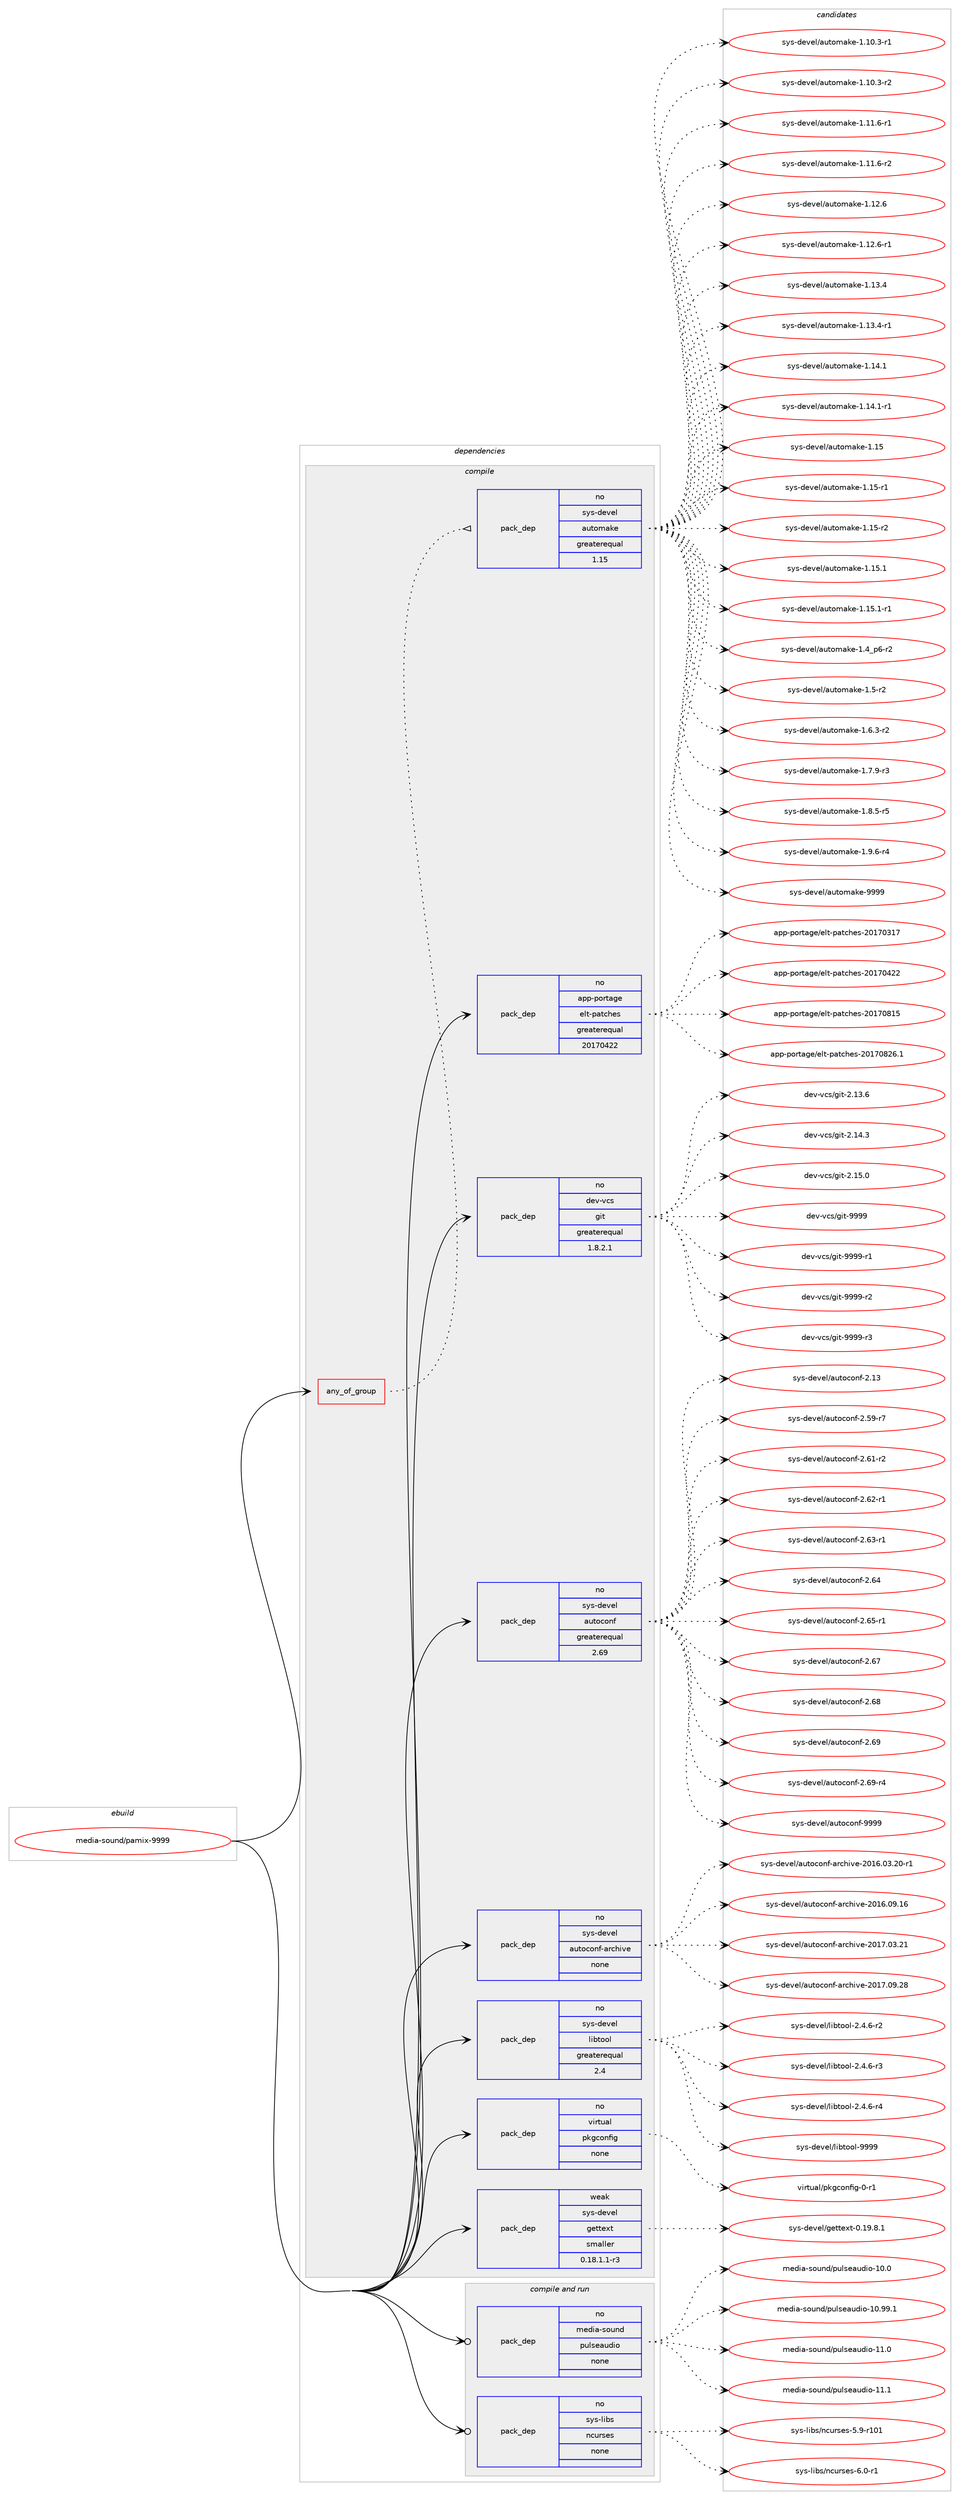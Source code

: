 digraph prolog {

# *************
# Graph options
# *************

newrank=true;
concentrate=true;
compound=true;
graph [rankdir=LR,fontname=Helvetica,fontsize=10,ranksep=1.5];#, ranksep=2.5, nodesep=0.2];
edge  [arrowhead=vee];
node  [fontname=Helvetica,fontsize=10];

# **********
# The ebuild
# **********

subgraph cluster_leftcol {
color=gray;
rank=same;
label=<<i>ebuild</i>>;
id [label="media-sound/pamix-9999", color=red, width=4, href="../media-sound/pamix-9999.svg"];
}

# ****************
# The dependencies
# ****************

subgraph cluster_midcol {
color=gray;
label=<<i>dependencies</i>>;
subgraph cluster_compile {
fillcolor="#eeeeee";
style=filled;
label=<<i>compile</i>>;
subgraph any6051 {
dependency384636 [label=<<TABLE BORDER="0" CELLBORDER="1" CELLSPACING="0" CELLPADDING="4"><TR><TD CELLPADDING="10">any_of_group</TD></TR></TABLE>>, shape=none, color=red];subgraph pack284054 {
dependency384637 [label=<<TABLE BORDER="0" CELLBORDER="1" CELLSPACING="0" CELLPADDING="4" WIDTH="220"><TR><TD ROWSPAN="6" CELLPADDING="30">pack_dep</TD></TR><TR><TD WIDTH="110">no</TD></TR><TR><TD>sys-devel</TD></TR><TR><TD>automake</TD></TR><TR><TD>greaterequal</TD></TR><TR><TD>1.15</TD></TR></TABLE>>, shape=none, color=blue];
}
dependency384636:e -> dependency384637:w [weight=20,style="dotted",arrowhead="oinv"];
}
id:e -> dependency384636:w [weight=20,style="solid",arrowhead="vee"];
subgraph pack284055 {
dependency384638 [label=<<TABLE BORDER="0" CELLBORDER="1" CELLSPACING="0" CELLPADDING="4" WIDTH="220"><TR><TD ROWSPAN="6" CELLPADDING="30">pack_dep</TD></TR><TR><TD WIDTH="110">no</TD></TR><TR><TD>app-portage</TD></TR><TR><TD>elt-patches</TD></TR><TR><TD>greaterequal</TD></TR><TR><TD>20170422</TD></TR></TABLE>>, shape=none, color=blue];
}
id:e -> dependency384638:w [weight=20,style="solid",arrowhead="vee"];
subgraph pack284056 {
dependency384639 [label=<<TABLE BORDER="0" CELLBORDER="1" CELLSPACING="0" CELLPADDING="4" WIDTH="220"><TR><TD ROWSPAN="6" CELLPADDING="30">pack_dep</TD></TR><TR><TD WIDTH="110">no</TD></TR><TR><TD>dev-vcs</TD></TR><TR><TD>git</TD></TR><TR><TD>greaterequal</TD></TR><TR><TD>1.8.2.1</TD></TR></TABLE>>, shape=none, color=blue];
}
id:e -> dependency384639:w [weight=20,style="solid",arrowhead="vee"];
subgraph pack284057 {
dependency384640 [label=<<TABLE BORDER="0" CELLBORDER="1" CELLSPACING="0" CELLPADDING="4" WIDTH="220"><TR><TD ROWSPAN="6" CELLPADDING="30">pack_dep</TD></TR><TR><TD WIDTH="110">no</TD></TR><TR><TD>sys-devel</TD></TR><TR><TD>autoconf</TD></TR><TR><TD>greaterequal</TD></TR><TR><TD>2.69</TD></TR></TABLE>>, shape=none, color=blue];
}
id:e -> dependency384640:w [weight=20,style="solid",arrowhead="vee"];
subgraph pack284058 {
dependency384641 [label=<<TABLE BORDER="0" CELLBORDER="1" CELLSPACING="0" CELLPADDING="4" WIDTH="220"><TR><TD ROWSPAN="6" CELLPADDING="30">pack_dep</TD></TR><TR><TD WIDTH="110">no</TD></TR><TR><TD>sys-devel</TD></TR><TR><TD>autoconf-archive</TD></TR><TR><TD>none</TD></TR><TR><TD></TD></TR></TABLE>>, shape=none, color=blue];
}
id:e -> dependency384641:w [weight=20,style="solid",arrowhead="vee"];
subgraph pack284059 {
dependency384642 [label=<<TABLE BORDER="0" CELLBORDER="1" CELLSPACING="0" CELLPADDING="4" WIDTH="220"><TR><TD ROWSPAN="6" CELLPADDING="30">pack_dep</TD></TR><TR><TD WIDTH="110">no</TD></TR><TR><TD>sys-devel</TD></TR><TR><TD>libtool</TD></TR><TR><TD>greaterequal</TD></TR><TR><TD>2.4</TD></TR></TABLE>>, shape=none, color=blue];
}
id:e -> dependency384642:w [weight=20,style="solid",arrowhead="vee"];
subgraph pack284060 {
dependency384643 [label=<<TABLE BORDER="0" CELLBORDER="1" CELLSPACING="0" CELLPADDING="4" WIDTH="220"><TR><TD ROWSPAN="6" CELLPADDING="30">pack_dep</TD></TR><TR><TD WIDTH="110">no</TD></TR><TR><TD>virtual</TD></TR><TR><TD>pkgconfig</TD></TR><TR><TD>none</TD></TR><TR><TD></TD></TR></TABLE>>, shape=none, color=blue];
}
id:e -> dependency384643:w [weight=20,style="solid",arrowhead="vee"];
subgraph pack284061 {
dependency384644 [label=<<TABLE BORDER="0" CELLBORDER="1" CELLSPACING="0" CELLPADDING="4" WIDTH="220"><TR><TD ROWSPAN="6" CELLPADDING="30">pack_dep</TD></TR><TR><TD WIDTH="110">weak</TD></TR><TR><TD>sys-devel</TD></TR><TR><TD>gettext</TD></TR><TR><TD>smaller</TD></TR><TR><TD>0.18.1.1-r3</TD></TR></TABLE>>, shape=none, color=blue];
}
id:e -> dependency384644:w [weight=20,style="solid",arrowhead="vee"];
}
subgraph cluster_compileandrun {
fillcolor="#eeeeee";
style=filled;
label=<<i>compile and run</i>>;
subgraph pack284062 {
dependency384645 [label=<<TABLE BORDER="0" CELLBORDER="1" CELLSPACING="0" CELLPADDING="4" WIDTH="220"><TR><TD ROWSPAN="6" CELLPADDING="30">pack_dep</TD></TR><TR><TD WIDTH="110">no</TD></TR><TR><TD>media-sound</TD></TR><TR><TD>pulseaudio</TD></TR><TR><TD>none</TD></TR><TR><TD></TD></TR></TABLE>>, shape=none, color=blue];
}
id:e -> dependency384645:w [weight=20,style="solid",arrowhead="odotvee"];
subgraph pack284063 {
dependency384646 [label=<<TABLE BORDER="0" CELLBORDER="1" CELLSPACING="0" CELLPADDING="4" WIDTH="220"><TR><TD ROWSPAN="6" CELLPADDING="30">pack_dep</TD></TR><TR><TD WIDTH="110">no</TD></TR><TR><TD>sys-libs</TD></TR><TR><TD>ncurses</TD></TR><TR><TD>none</TD></TR><TR><TD></TD></TR></TABLE>>, shape=none, color=blue];
}
id:e -> dependency384646:w [weight=20,style="solid",arrowhead="odotvee"];
}
subgraph cluster_run {
fillcolor="#eeeeee";
style=filled;
label=<<i>run</i>>;
}
}

# **************
# The candidates
# **************

subgraph cluster_choices {
rank=same;
color=gray;
label=<<i>candidates</i>>;

subgraph choice284054 {
color=black;
nodesep=1;
choice11512111545100101118101108479711711611110997107101454946494846514511449 [label="sys-devel/automake-1.10.3-r1", color=red, width=4,href="../sys-devel/automake-1.10.3-r1.svg"];
choice11512111545100101118101108479711711611110997107101454946494846514511450 [label="sys-devel/automake-1.10.3-r2", color=red, width=4,href="../sys-devel/automake-1.10.3-r2.svg"];
choice11512111545100101118101108479711711611110997107101454946494946544511449 [label="sys-devel/automake-1.11.6-r1", color=red, width=4,href="../sys-devel/automake-1.11.6-r1.svg"];
choice11512111545100101118101108479711711611110997107101454946494946544511450 [label="sys-devel/automake-1.11.6-r2", color=red, width=4,href="../sys-devel/automake-1.11.6-r2.svg"];
choice1151211154510010111810110847971171161111099710710145494649504654 [label="sys-devel/automake-1.12.6", color=red, width=4,href="../sys-devel/automake-1.12.6.svg"];
choice11512111545100101118101108479711711611110997107101454946495046544511449 [label="sys-devel/automake-1.12.6-r1", color=red, width=4,href="../sys-devel/automake-1.12.6-r1.svg"];
choice1151211154510010111810110847971171161111099710710145494649514652 [label="sys-devel/automake-1.13.4", color=red, width=4,href="../sys-devel/automake-1.13.4.svg"];
choice11512111545100101118101108479711711611110997107101454946495146524511449 [label="sys-devel/automake-1.13.4-r1", color=red, width=4,href="../sys-devel/automake-1.13.4-r1.svg"];
choice1151211154510010111810110847971171161111099710710145494649524649 [label="sys-devel/automake-1.14.1", color=red, width=4,href="../sys-devel/automake-1.14.1.svg"];
choice11512111545100101118101108479711711611110997107101454946495246494511449 [label="sys-devel/automake-1.14.1-r1", color=red, width=4,href="../sys-devel/automake-1.14.1-r1.svg"];
choice115121115451001011181011084797117116111109971071014549464953 [label="sys-devel/automake-1.15", color=red, width=4,href="../sys-devel/automake-1.15.svg"];
choice1151211154510010111810110847971171161111099710710145494649534511449 [label="sys-devel/automake-1.15-r1", color=red, width=4,href="../sys-devel/automake-1.15-r1.svg"];
choice1151211154510010111810110847971171161111099710710145494649534511450 [label="sys-devel/automake-1.15-r2", color=red, width=4,href="../sys-devel/automake-1.15-r2.svg"];
choice1151211154510010111810110847971171161111099710710145494649534649 [label="sys-devel/automake-1.15.1", color=red, width=4,href="../sys-devel/automake-1.15.1.svg"];
choice11512111545100101118101108479711711611110997107101454946495346494511449 [label="sys-devel/automake-1.15.1-r1", color=red, width=4,href="../sys-devel/automake-1.15.1-r1.svg"];
choice115121115451001011181011084797117116111109971071014549465295112544511450 [label="sys-devel/automake-1.4_p6-r2", color=red, width=4,href="../sys-devel/automake-1.4_p6-r2.svg"];
choice11512111545100101118101108479711711611110997107101454946534511450 [label="sys-devel/automake-1.5-r2", color=red, width=4,href="../sys-devel/automake-1.5-r2.svg"];
choice115121115451001011181011084797117116111109971071014549465446514511450 [label="sys-devel/automake-1.6.3-r2", color=red, width=4,href="../sys-devel/automake-1.6.3-r2.svg"];
choice115121115451001011181011084797117116111109971071014549465546574511451 [label="sys-devel/automake-1.7.9-r3", color=red, width=4,href="../sys-devel/automake-1.7.9-r3.svg"];
choice115121115451001011181011084797117116111109971071014549465646534511453 [label="sys-devel/automake-1.8.5-r5", color=red, width=4,href="../sys-devel/automake-1.8.5-r5.svg"];
choice115121115451001011181011084797117116111109971071014549465746544511452 [label="sys-devel/automake-1.9.6-r4", color=red, width=4,href="../sys-devel/automake-1.9.6-r4.svg"];
choice115121115451001011181011084797117116111109971071014557575757 [label="sys-devel/automake-9999", color=red, width=4,href="../sys-devel/automake-9999.svg"];
dependency384637:e -> choice11512111545100101118101108479711711611110997107101454946494846514511449:w [style=dotted,weight="100"];
dependency384637:e -> choice11512111545100101118101108479711711611110997107101454946494846514511450:w [style=dotted,weight="100"];
dependency384637:e -> choice11512111545100101118101108479711711611110997107101454946494946544511449:w [style=dotted,weight="100"];
dependency384637:e -> choice11512111545100101118101108479711711611110997107101454946494946544511450:w [style=dotted,weight="100"];
dependency384637:e -> choice1151211154510010111810110847971171161111099710710145494649504654:w [style=dotted,weight="100"];
dependency384637:e -> choice11512111545100101118101108479711711611110997107101454946495046544511449:w [style=dotted,weight="100"];
dependency384637:e -> choice1151211154510010111810110847971171161111099710710145494649514652:w [style=dotted,weight="100"];
dependency384637:e -> choice11512111545100101118101108479711711611110997107101454946495146524511449:w [style=dotted,weight="100"];
dependency384637:e -> choice1151211154510010111810110847971171161111099710710145494649524649:w [style=dotted,weight="100"];
dependency384637:e -> choice11512111545100101118101108479711711611110997107101454946495246494511449:w [style=dotted,weight="100"];
dependency384637:e -> choice115121115451001011181011084797117116111109971071014549464953:w [style=dotted,weight="100"];
dependency384637:e -> choice1151211154510010111810110847971171161111099710710145494649534511449:w [style=dotted,weight="100"];
dependency384637:e -> choice1151211154510010111810110847971171161111099710710145494649534511450:w [style=dotted,weight="100"];
dependency384637:e -> choice1151211154510010111810110847971171161111099710710145494649534649:w [style=dotted,weight="100"];
dependency384637:e -> choice11512111545100101118101108479711711611110997107101454946495346494511449:w [style=dotted,weight="100"];
dependency384637:e -> choice115121115451001011181011084797117116111109971071014549465295112544511450:w [style=dotted,weight="100"];
dependency384637:e -> choice11512111545100101118101108479711711611110997107101454946534511450:w [style=dotted,weight="100"];
dependency384637:e -> choice115121115451001011181011084797117116111109971071014549465446514511450:w [style=dotted,weight="100"];
dependency384637:e -> choice115121115451001011181011084797117116111109971071014549465546574511451:w [style=dotted,weight="100"];
dependency384637:e -> choice115121115451001011181011084797117116111109971071014549465646534511453:w [style=dotted,weight="100"];
dependency384637:e -> choice115121115451001011181011084797117116111109971071014549465746544511452:w [style=dotted,weight="100"];
dependency384637:e -> choice115121115451001011181011084797117116111109971071014557575757:w [style=dotted,weight="100"];
}
subgraph choice284055 {
color=black;
nodesep=1;
choice97112112451121111141169710310147101108116451129711699104101115455048495548514955 [label="app-portage/elt-patches-20170317", color=red, width=4,href="../app-portage/elt-patches-20170317.svg"];
choice97112112451121111141169710310147101108116451129711699104101115455048495548525050 [label="app-portage/elt-patches-20170422", color=red, width=4,href="../app-portage/elt-patches-20170422.svg"];
choice97112112451121111141169710310147101108116451129711699104101115455048495548564953 [label="app-portage/elt-patches-20170815", color=red, width=4,href="../app-portage/elt-patches-20170815.svg"];
choice971121124511211111411697103101471011081164511297116991041011154550484955485650544649 [label="app-portage/elt-patches-20170826.1", color=red, width=4,href="../app-portage/elt-patches-20170826.1.svg"];
dependency384638:e -> choice97112112451121111141169710310147101108116451129711699104101115455048495548514955:w [style=dotted,weight="100"];
dependency384638:e -> choice97112112451121111141169710310147101108116451129711699104101115455048495548525050:w [style=dotted,weight="100"];
dependency384638:e -> choice97112112451121111141169710310147101108116451129711699104101115455048495548564953:w [style=dotted,weight="100"];
dependency384638:e -> choice971121124511211111411697103101471011081164511297116991041011154550484955485650544649:w [style=dotted,weight="100"];
}
subgraph choice284056 {
color=black;
nodesep=1;
choice10010111845118991154710310511645504649514654 [label="dev-vcs/git-2.13.6", color=red, width=4,href="../dev-vcs/git-2.13.6.svg"];
choice10010111845118991154710310511645504649524651 [label="dev-vcs/git-2.14.3", color=red, width=4,href="../dev-vcs/git-2.14.3.svg"];
choice10010111845118991154710310511645504649534648 [label="dev-vcs/git-2.15.0", color=red, width=4,href="../dev-vcs/git-2.15.0.svg"];
choice1001011184511899115471031051164557575757 [label="dev-vcs/git-9999", color=red, width=4,href="../dev-vcs/git-9999.svg"];
choice10010111845118991154710310511645575757574511449 [label="dev-vcs/git-9999-r1", color=red, width=4,href="../dev-vcs/git-9999-r1.svg"];
choice10010111845118991154710310511645575757574511450 [label="dev-vcs/git-9999-r2", color=red, width=4,href="../dev-vcs/git-9999-r2.svg"];
choice10010111845118991154710310511645575757574511451 [label="dev-vcs/git-9999-r3", color=red, width=4,href="../dev-vcs/git-9999-r3.svg"];
dependency384639:e -> choice10010111845118991154710310511645504649514654:w [style=dotted,weight="100"];
dependency384639:e -> choice10010111845118991154710310511645504649524651:w [style=dotted,weight="100"];
dependency384639:e -> choice10010111845118991154710310511645504649534648:w [style=dotted,weight="100"];
dependency384639:e -> choice1001011184511899115471031051164557575757:w [style=dotted,weight="100"];
dependency384639:e -> choice10010111845118991154710310511645575757574511449:w [style=dotted,weight="100"];
dependency384639:e -> choice10010111845118991154710310511645575757574511450:w [style=dotted,weight="100"];
dependency384639:e -> choice10010111845118991154710310511645575757574511451:w [style=dotted,weight="100"];
}
subgraph choice284057 {
color=black;
nodesep=1;
choice115121115451001011181011084797117116111991111101024550464951 [label="sys-devel/autoconf-2.13", color=red, width=4,href="../sys-devel/autoconf-2.13.svg"];
choice1151211154510010111810110847971171161119911111010245504653574511455 [label="sys-devel/autoconf-2.59-r7", color=red, width=4,href="../sys-devel/autoconf-2.59-r7.svg"];
choice1151211154510010111810110847971171161119911111010245504654494511450 [label="sys-devel/autoconf-2.61-r2", color=red, width=4,href="../sys-devel/autoconf-2.61-r2.svg"];
choice1151211154510010111810110847971171161119911111010245504654504511449 [label="sys-devel/autoconf-2.62-r1", color=red, width=4,href="../sys-devel/autoconf-2.62-r1.svg"];
choice1151211154510010111810110847971171161119911111010245504654514511449 [label="sys-devel/autoconf-2.63-r1", color=red, width=4,href="../sys-devel/autoconf-2.63-r1.svg"];
choice115121115451001011181011084797117116111991111101024550465452 [label="sys-devel/autoconf-2.64", color=red, width=4,href="../sys-devel/autoconf-2.64.svg"];
choice1151211154510010111810110847971171161119911111010245504654534511449 [label="sys-devel/autoconf-2.65-r1", color=red, width=4,href="../sys-devel/autoconf-2.65-r1.svg"];
choice115121115451001011181011084797117116111991111101024550465455 [label="sys-devel/autoconf-2.67", color=red, width=4,href="../sys-devel/autoconf-2.67.svg"];
choice115121115451001011181011084797117116111991111101024550465456 [label="sys-devel/autoconf-2.68", color=red, width=4,href="../sys-devel/autoconf-2.68.svg"];
choice115121115451001011181011084797117116111991111101024550465457 [label="sys-devel/autoconf-2.69", color=red, width=4,href="../sys-devel/autoconf-2.69.svg"];
choice1151211154510010111810110847971171161119911111010245504654574511452 [label="sys-devel/autoconf-2.69-r4", color=red, width=4,href="../sys-devel/autoconf-2.69-r4.svg"];
choice115121115451001011181011084797117116111991111101024557575757 [label="sys-devel/autoconf-9999", color=red, width=4,href="../sys-devel/autoconf-9999.svg"];
dependency384640:e -> choice115121115451001011181011084797117116111991111101024550464951:w [style=dotted,weight="100"];
dependency384640:e -> choice1151211154510010111810110847971171161119911111010245504653574511455:w [style=dotted,weight="100"];
dependency384640:e -> choice1151211154510010111810110847971171161119911111010245504654494511450:w [style=dotted,weight="100"];
dependency384640:e -> choice1151211154510010111810110847971171161119911111010245504654504511449:w [style=dotted,weight="100"];
dependency384640:e -> choice1151211154510010111810110847971171161119911111010245504654514511449:w [style=dotted,weight="100"];
dependency384640:e -> choice115121115451001011181011084797117116111991111101024550465452:w [style=dotted,weight="100"];
dependency384640:e -> choice1151211154510010111810110847971171161119911111010245504654534511449:w [style=dotted,weight="100"];
dependency384640:e -> choice115121115451001011181011084797117116111991111101024550465455:w [style=dotted,weight="100"];
dependency384640:e -> choice115121115451001011181011084797117116111991111101024550465456:w [style=dotted,weight="100"];
dependency384640:e -> choice115121115451001011181011084797117116111991111101024550465457:w [style=dotted,weight="100"];
dependency384640:e -> choice1151211154510010111810110847971171161119911111010245504654574511452:w [style=dotted,weight="100"];
dependency384640:e -> choice115121115451001011181011084797117116111991111101024557575757:w [style=dotted,weight="100"];
}
subgraph choice284058 {
color=black;
nodesep=1;
choice1151211154510010111810110847971171161119911111010245971149910410511810145504849544648514650484511449 [label="sys-devel/autoconf-archive-2016.03.20-r1", color=red, width=4,href="../sys-devel/autoconf-archive-2016.03.20-r1.svg"];
choice115121115451001011181011084797117116111991111101024597114991041051181014550484954464857464954 [label="sys-devel/autoconf-archive-2016.09.16", color=red, width=4,href="../sys-devel/autoconf-archive-2016.09.16.svg"];
choice115121115451001011181011084797117116111991111101024597114991041051181014550484955464851465049 [label="sys-devel/autoconf-archive-2017.03.21", color=red, width=4,href="../sys-devel/autoconf-archive-2017.03.21.svg"];
choice115121115451001011181011084797117116111991111101024597114991041051181014550484955464857465056 [label="sys-devel/autoconf-archive-2017.09.28", color=red, width=4,href="../sys-devel/autoconf-archive-2017.09.28.svg"];
dependency384641:e -> choice1151211154510010111810110847971171161119911111010245971149910410511810145504849544648514650484511449:w [style=dotted,weight="100"];
dependency384641:e -> choice115121115451001011181011084797117116111991111101024597114991041051181014550484954464857464954:w [style=dotted,weight="100"];
dependency384641:e -> choice115121115451001011181011084797117116111991111101024597114991041051181014550484955464851465049:w [style=dotted,weight="100"];
dependency384641:e -> choice115121115451001011181011084797117116111991111101024597114991041051181014550484955464857465056:w [style=dotted,weight="100"];
}
subgraph choice284059 {
color=black;
nodesep=1;
choice1151211154510010111810110847108105981161111111084550465246544511450 [label="sys-devel/libtool-2.4.6-r2", color=red, width=4,href="../sys-devel/libtool-2.4.6-r2.svg"];
choice1151211154510010111810110847108105981161111111084550465246544511451 [label="sys-devel/libtool-2.4.6-r3", color=red, width=4,href="../sys-devel/libtool-2.4.6-r3.svg"];
choice1151211154510010111810110847108105981161111111084550465246544511452 [label="sys-devel/libtool-2.4.6-r4", color=red, width=4,href="../sys-devel/libtool-2.4.6-r4.svg"];
choice1151211154510010111810110847108105981161111111084557575757 [label="sys-devel/libtool-9999", color=red, width=4,href="../sys-devel/libtool-9999.svg"];
dependency384642:e -> choice1151211154510010111810110847108105981161111111084550465246544511450:w [style=dotted,weight="100"];
dependency384642:e -> choice1151211154510010111810110847108105981161111111084550465246544511451:w [style=dotted,weight="100"];
dependency384642:e -> choice1151211154510010111810110847108105981161111111084550465246544511452:w [style=dotted,weight="100"];
dependency384642:e -> choice1151211154510010111810110847108105981161111111084557575757:w [style=dotted,weight="100"];
}
subgraph choice284060 {
color=black;
nodesep=1;
choice11810511411611797108471121071039911111010210510345484511449 [label="virtual/pkgconfig-0-r1", color=red, width=4,href="../virtual/pkgconfig-0-r1.svg"];
dependency384643:e -> choice11810511411611797108471121071039911111010210510345484511449:w [style=dotted,weight="100"];
}
subgraph choice284061 {
color=black;
nodesep=1;
choice1151211154510010111810110847103101116116101120116454846495746564649 [label="sys-devel/gettext-0.19.8.1", color=red, width=4,href="../sys-devel/gettext-0.19.8.1.svg"];
dependency384644:e -> choice1151211154510010111810110847103101116116101120116454846495746564649:w [style=dotted,weight="100"];
}
subgraph choice284062 {
color=black;
nodesep=1;
choice109101100105974511511111711010047112117108115101971171001051114549484648 [label="media-sound/pulseaudio-10.0", color=red, width=4,href="../media-sound/pulseaudio-10.0.svg"];
choice109101100105974511511111711010047112117108115101971171001051114549484657574649 [label="media-sound/pulseaudio-10.99.1", color=red, width=4,href="../media-sound/pulseaudio-10.99.1.svg"];
choice109101100105974511511111711010047112117108115101971171001051114549494648 [label="media-sound/pulseaudio-11.0", color=red, width=4,href="../media-sound/pulseaudio-11.0.svg"];
choice109101100105974511511111711010047112117108115101971171001051114549494649 [label="media-sound/pulseaudio-11.1", color=red, width=4,href="../media-sound/pulseaudio-11.1.svg"];
dependency384645:e -> choice109101100105974511511111711010047112117108115101971171001051114549484648:w [style=dotted,weight="100"];
dependency384645:e -> choice109101100105974511511111711010047112117108115101971171001051114549484657574649:w [style=dotted,weight="100"];
dependency384645:e -> choice109101100105974511511111711010047112117108115101971171001051114549494648:w [style=dotted,weight="100"];
dependency384645:e -> choice109101100105974511511111711010047112117108115101971171001051114549494649:w [style=dotted,weight="100"];
}
subgraph choice284063 {
color=black;
nodesep=1;
choice115121115451081059811547110991171141151011154553465745114494849 [label="sys-libs/ncurses-5.9-r101", color=red, width=4,href="../sys-libs/ncurses-5.9-r101.svg"];
choice11512111545108105981154711099117114115101115455446484511449 [label="sys-libs/ncurses-6.0-r1", color=red, width=4,href="../sys-libs/ncurses-6.0-r1.svg"];
dependency384646:e -> choice115121115451081059811547110991171141151011154553465745114494849:w [style=dotted,weight="100"];
dependency384646:e -> choice11512111545108105981154711099117114115101115455446484511449:w [style=dotted,weight="100"];
}
}

}
